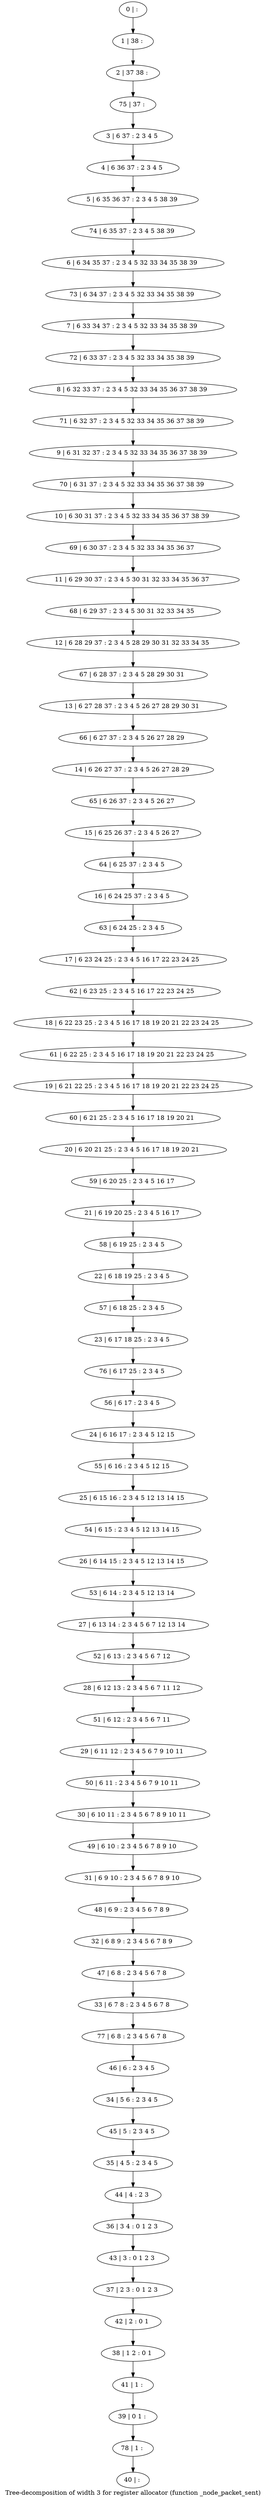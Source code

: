 digraph G {
graph [label="Tree-decomposition of width 3 for register allocator (function _node_packet_sent)"]
0[label="0 | : "];
1[label="1 | 38 : "];
2[label="2 | 37 38 : "];
3[label="3 | 6 37 : 2 3 4 5 "];
4[label="4 | 6 36 37 : 2 3 4 5 "];
5[label="5 | 6 35 36 37 : 2 3 4 5 38 39 "];
6[label="6 | 6 34 35 37 : 2 3 4 5 32 33 34 35 38 39 "];
7[label="7 | 6 33 34 37 : 2 3 4 5 32 33 34 35 38 39 "];
8[label="8 | 6 32 33 37 : 2 3 4 5 32 33 34 35 36 37 38 39 "];
9[label="9 | 6 31 32 37 : 2 3 4 5 32 33 34 35 36 37 38 39 "];
10[label="10 | 6 30 31 37 : 2 3 4 5 32 33 34 35 36 37 38 39 "];
11[label="11 | 6 29 30 37 : 2 3 4 5 30 31 32 33 34 35 36 37 "];
12[label="12 | 6 28 29 37 : 2 3 4 5 28 29 30 31 32 33 34 35 "];
13[label="13 | 6 27 28 37 : 2 3 4 5 26 27 28 29 30 31 "];
14[label="14 | 6 26 27 37 : 2 3 4 5 26 27 28 29 "];
15[label="15 | 6 25 26 37 : 2 3 4 5 26 27 "];
16[label="16 | 6 24 25 37 : 2 3 4 5 "];
17[label="17 | 6 23 24 25 : 2 3 4 5 16 17 22 23 24 25 "];
18[label="18 | 6 22 23 25 : 2 3 4 5 16 17 18 19 20 21 22 23 24 25 "];
19[label="19 | 6 21 22 25 : 2 3 4 5 16 17 18 19 20 21 22 23 24 25 "];
20[label="20 | 6 20 21 25 : 2 3 4 5 16 17 18 19 20 21 "];
21[label="21 | 6 19 20 25 : 2 3 4 5 16 17 "];
22[label="22 | 6 18 19 25 : 2 3 4 5 "];
23[label="23 | 6 17 18 25 : 2 3 4 5 "];
24[label="24 | 6 16 17 : 2 3 4 5 12 15 "];
25[label="25 | 6 15 16 : 2 3 4 5 12 13 14 15 "];
26[label="26 | 6 14 15 : 2 3 4 5 12 13 14 15 "];
27[label="27 | 6 13 14 : 2 3 4 5 6 7 12 13 14 "];
28[label="28 | 6 12 13 : 2 3 4 5 6 7 11 12 "];
29[label="29 | 6 11 12 : 2 3 4 5 6 7 9 10 11 "];
30[label="30 | 6 10 11 : 2 3 4 5 6 7 8 9 10 11 "];
31[label="31 | 6 9 10 : 2 3 4 5 6 7 8 9 10 "];
32[label="32 | 6 8 9 : 2 3 4 5 6 7 8 9 "];
33[label="33 | 6 7 8 : 2 3 4 5 6 7 8 "];
34[label="34 | 5 6 : 2 3 4 5 "];
35[label="35 | 4 5 : 2 3 4 5 "];
36[label="36 | 3 4 : 0 1 2 3 "];
37[label="37 | 2 3 : 0 1 2 3 "];
38[label="38 | 1 2 : 0 1 "];
39[label="39 | 0 1 : "];
40[label="40 | : "];
41[label="41 | 1 : "];
42[label="42 | 2 : 0 1 "];
43[label="43 | 3 : 0 1 2 3 "];
44[label="44 | 4 : 2 3 "];
45[label="45 | 5 : 2 3 4 5 "];
46[label="46 | 6 : 2 3 4 5 "];
47[label="47 | 6 8 : 2 3 4 5 6 7 8 "];
48[label="48 | 6 9 : 2 3 4 5 6 7 8 9 "];
49[label="49 | 6 10 : 2 3 4 5 6 7 8 9 10 "];
50[label="50 | 6 11 : 2 3 4 5 6 7 9 10 11 "];
51[label="51 | 6 12 : 2 3 4 5 6 7 11 "];
52[label="52 | 6 13 : 2 3 4 5 6 7 12 "];
53[label="53 | 6 14 : 2 3 4 5 12 13 14 "];
54[label="54 | 6 15 : 2 3 4 5 12 13 14 15 "];
55[label="55 | 6 16 : 2 3 4 5 12 15 "];
56[label="56 | 6 17 : 2 3 4 5 "];
57[label="57 | 6 18 25 : 2 3 4 5 "];
58[label="58 | 6 19 25 : 2 3 4 5 "];
59[label="59 | 6 20 25 : 2 3 4 5 16 17 "];
60[label="60 | 6 21 25 : 2 3 4 5 16 17 18 19 20 21 "];
61[label="61 | 6 22 25 : 2 3 4 5 16 17 18 19 20 21 22 23 24 25 "];
62[label="62 | 6 23 25 : 2 3 4 5 16 17 22 23 24 25 "];
63[label="63 | 6 24 25 : 2 3 4 5 "];
64[label="64 | 6 25 37 : 2 3 4 5 "];
65[label="65 | 6 26 37 : 2 3 4 5 26 27 "];
66[label="66 | 6 27 37 : 2 3 4 5 26 27 28 29 "];
67[label="67 | 6 28 37 : 2 3 4 5 28 29 30 31 "];
68[label="68 | 6 29 37 : 2 3 4 5 30 31 32 33 34 35 "];
69[label="69 | 6 30 37 : 2 3 4 5 32 33 34 35 36 37 "];
70[label="70 | 6 31 37 : 2 3 4 5 32 33 34 35 36 37 38 39 "];
71[label="71 | 6 32 37 : 2 3 4 5 32 33 34 35 36 37 38 39 "];
72[label="72 | 6 33 37 : 2 3 4 5 32 33 34 35 38 39 "];
73[label="73 | 6 34 37 : 2 3 4 5 32 33 34 35 38 39 "];
74[label="74 | 6 35 37 : 2 3 4 5 38 39 "];
75[label="75 | 37 : "];
76[label="76 | 6 17 25 : 2 3 4 5 "];
77[label="77 | 6 8 : 2 3 4 5 6 7 8 "];
78[label="78 | 1 : "];
0->1 ;
1->2 ;
3->4 ;
4->5 ;
41->39 ;
38->41 ;
42->38 ;
37->42 ;
43->37 ;
36->43 ;
44->36 ;
35->44 ;
45->35 ;
34->45 ;
46->34 ;
47->33 ;
32->47 ;
48->32 ;
31->48 ;
49->31 ;
30->49 ;
50->30 ;
29->50 ;
51->29 ;
28->51 ;
52->28 ;
27->52 ;
53->27 ;
26->53 ;
54->26 ;
25->54 ;
55->25 ;
24->55 ;
56->24 ;
57->23 ;
22->57 ;
58->22 ;
21->58 ;
59->21 ;
20->59 ;
60->20 ;
19->60 ;
61->19 ;
18->61 ;
62->18 ;
17->62 ;
63->17 ;
16->63 ;
64->16 ;
15->64 ;
65->15 ;
14->65 ;
66->14 ;
13->66 ;
67->13 ;
12->67 ;
68->12 ;
11->68 ;
69->11 ;
10->69 ;
70->10 ;
9->70 ;
71->9 ;
8->71 ;
72->8 ;
7->72 ;
73->7 ;
6->73 ;
74->6 ;
5->74 ;
75->3 ;
2->75 ;
76->56 ;
23->76 ;
77->46 ;
33->77 ;
78->40 ;
39->78 ;
}
